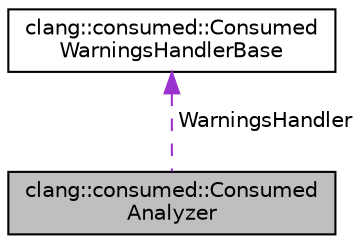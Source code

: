 digraph "clang::consumed::ConsumedAnalyzer"
{
 // LATEX_PDF_SIZE
  bgcolor="transparent";
  edge [fontname="Helvetica",fontsize="10",labelfontname="Helvetica",labelfontsize="10"];
  node [fontname="Helvetica",fontsize="10",shape=record];
  Node1 [label="clang::consumed::Consumed\lAnalyzer",height=0.2,width=0.4,color="black", fillcolor="grey75", style="filled", fontcolor="black",tooltip="A class that handles the analysis of uniqueness violations."];
  Node2 -> Node1 [dir="back",color="darkorchid3",fontsize="10",style="dashed",label=" WarningsHandler" ,fontname="Helvetica"];
  Node2 [label="clang::consumed::Consumed\lWarningsHandlerBase",height=0.2,width=0.4,color="black",URL="$classclang_1_1consumed_1_1ConsumedWarningsHandlerBase.html",tooltip=" "];
}
